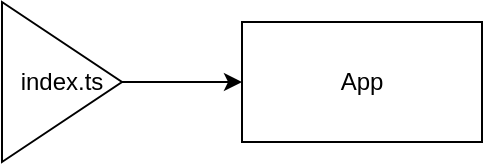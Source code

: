 <mxfile>
    <diagram id="p4vsgpbD-zWDMZffCcXn" name="Page-1">
        <mxGraphModel dx="745" dy="571" grid="1" gridSize="10" guides="1" tooltips="1" connect="1" arrows="1" fold="1" page="1" pageScale="1" pageWidth="850" pageHeight="1100" math="0" shadow="0">
            <root>
                <mxCell id="0"/>
                <mxCell id="1" parent="0"/>
                <mxCell id="2" value="App" style="whiteSpace=wrap;html=1;" vertex="1" parent="1">
                    <mxGeometry x="180" y="190" width="120" height="60" as="geometry"/>
                </mxCell>
                <mxCell id="4" style="edgeStyle=none;html=1;" edge="1" parent="1" source="3" target="2">
                    <mxGeometry relative="1" as="geometry"/>
                </mxCell>
                <mxCell id="3" value="index.ts" style="triangle;whiteSpace=wrap;html=1;" vertex="1" parent="1">
                    <mxGeometry x="60" y="180" width="60" height="80" as="geometry"/>
                </mxCell>
            </root>
        </mxGraphModel>
    </diagram>
</mxfile>